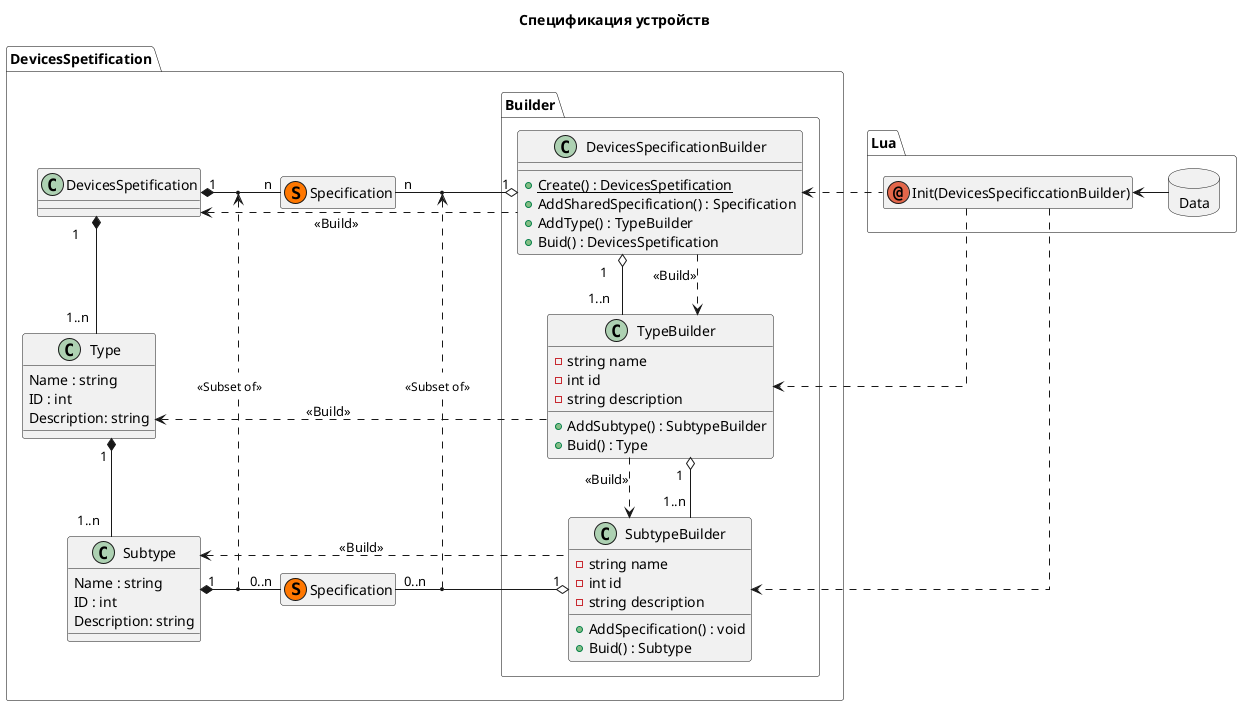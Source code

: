 @startuml devicesSpecs
title: Спецификация устройств

skinparam linetype polyline
skinparam linetype ortho

skinparam note {
    BackgroundColor Transparent
    BorderColor Transparent
    FontSize 12
}
skinparam packageBorderThickness 0.5


namespace DevicesSpetification {
    class SpecsA as "Specification" <<(S, #ff7700)>> {
    }
    class SpecsB as "Specification" <<(S, #ff7700)>> {
    }

    note "<<Subset of>>" as Subset
    note "<<Subset of>>" as SubsetB
    note "          " as SubsetsAligment
    
    class DS as "DevicesSpetification" {
    }
    class Type{
        Name : string
        ID : int
        Description: string
    }
    class Subtype{
        Name : string
        ID : int
        Description: string
    }

    /'
    together {
        class DS
        class Type
        class Subtype
    }
    '/
}

namespace DevicesSpetification.Builder {
    Class DSB as "DevicesSpecificationBuilder" {
        {static} + Create() : DevicesSpetification
        + AddSharedSpecification() : Specification
        + AddType() : TypeBuilder
        + Buid() : DevicesSpetification
    }
    class TB as "TypeBuilder" {
        - string name
        - int id
        - string description
        + AddSubtype() : SubtypeBuilder
        + Buid() : Type
    }
    class STB as "SubtypeBuilder" {
        - string name
        - int id
        - string description
        + AddSpecification() : void
        + Buid() : Subtype
    }
}

package Lua {
    annotation Init as "Init(DevicesSpecificcationBuilder)"{
    }

    package Data <<Database>> {
    }
}


DS "1   " *-- "1..n  " Type
Type "1  " *-- "1..n  " Subtype
    
DSB "1   " o-- "1..n  " TB
TB ..> STB : <<Build>>
DSB ..> TB : <<Build>>
TB "1   " o-- "1..n  " STB

/'
Specs "n" -r-* "1" DS
Specs "0..n" -* "1" Subtype
'/
/'
(Specs, DS) <.d. SubSet
SubSet .l. (Specs, Subtype)
'/

DS <. DSB : <<Build>>
Type <. TB : <<Build>>
Subtype <. STB : <<Build>>

DS "1" *- "n" SpecsA
SpecsA "n" -o "1" DSB
Subtype "1" *- "0..n" SpecsB
SpecsB "0..n" -o "1" STB


namespace DevicesSpetification {
    (DS, SpecsA) <.. Subset
    Subset .. (Subtype, SpecsB) 

    (SpecsA, DSB) <.. SubsetB
    SubsetB .. (SpecsB, STB) 

    Subset -r[hidden]- SubsetsAligment
    SubsetB -l[hidden]- SubsetsAligment
}

/'
SpecsA <.. SpecsB : "<<subset of>>" 
'/


Init <- Data
Init .l.> DSB 
Init ..> TB 
Init ..> STB

hide SpecsA methods
hide SpecsA fields
hide SpecsB methods
hide SpecsB fields

hide Init methods
hide Init fields
@enduml
